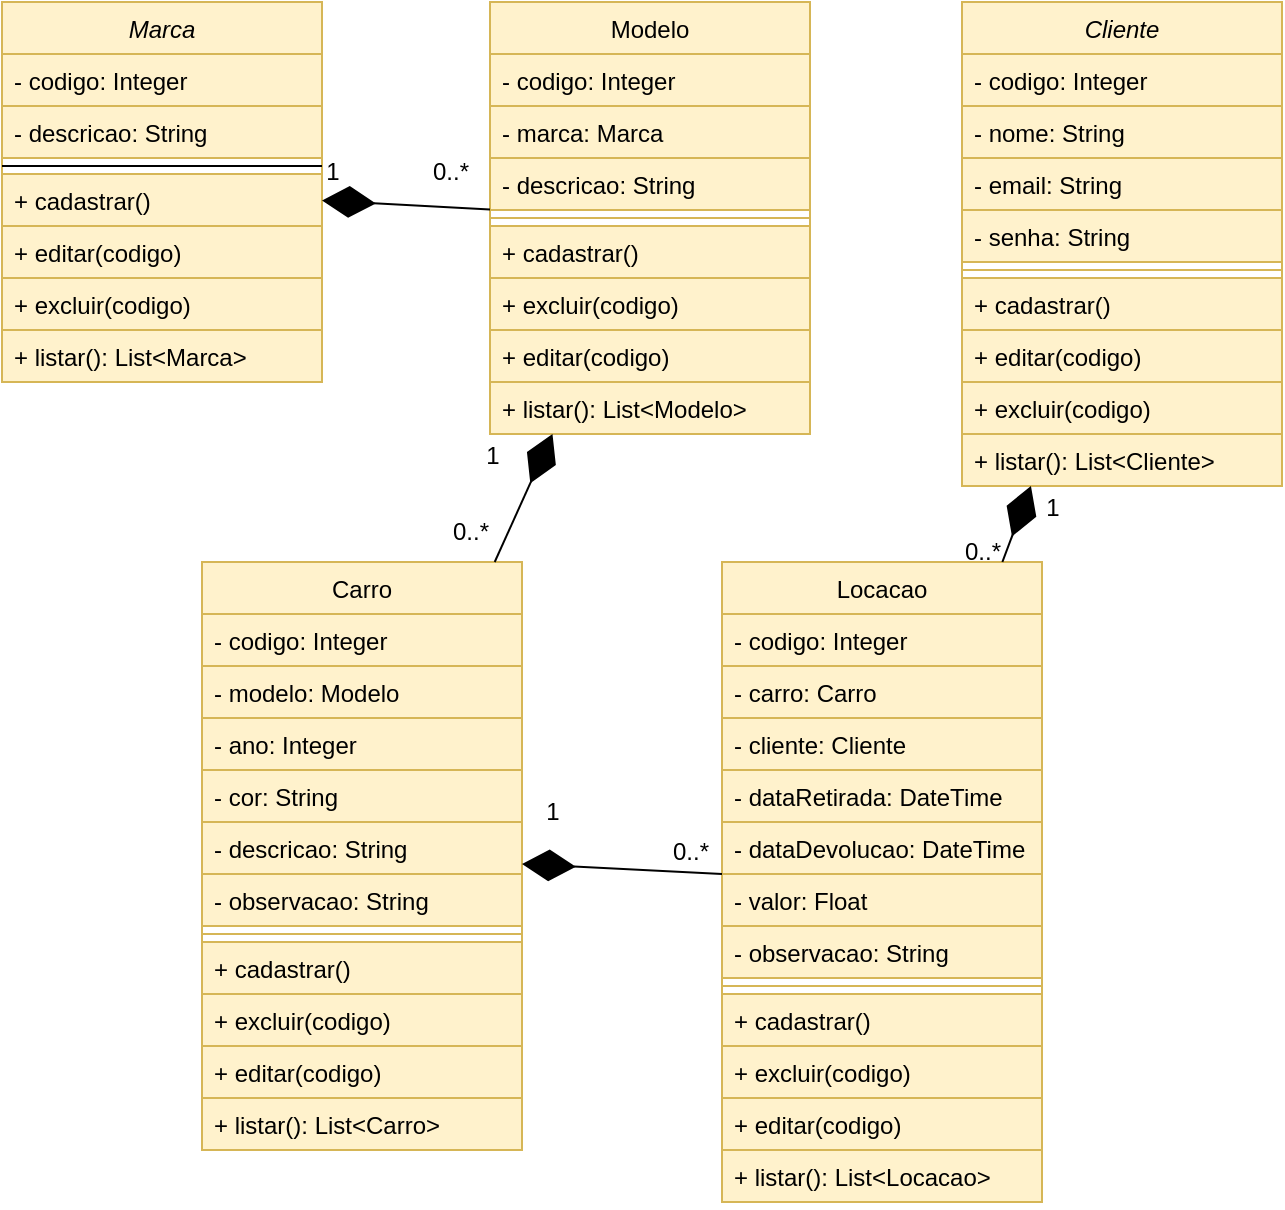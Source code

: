 <mxfile version="24.2.1" type="device">
  <diagram id="C5RBs43oDa-KdzZeNtuy" name="Page-1">
    <mxGraphModel dx="1298" dy="748" grid="1" gridSize="10" guides="1" tooltips="1" connect="1" arrows="1" fold="1" page="1" pageScale="1" pageWidth="827" pageHeight="1169" math="0" shadow="0">
      <root>
        <mxCell id="WIyWlLk6GJQsqaUBKTNV-0" />
        <mxCell id="WIyWlLk6GJQsqaUBKTNV-1" parent="WIyWlLk6GJQsqaUBKTNV-0" />
        <mxCell id="zkfFHV4jXpPFQw0GAbJ--0" value="Marca" style="swimlane;fontStyle=2;align=center;verticalAlign=top;childLayout=stackLayout;horizontal=1;startSize=26;horizontalStack=0;resizeParent=1;resizeLast=0;collapsible=1;marginBottom=0;rounded=0;shadow=0;strokeWidth=1;fillColor=#fff2cc;strokeColor=#d6b656;" parent="WIyWlLk6GJQsqaUBKTNV-1" vertex="1">
          <mxGeometry x="90" y="40" width="160" height="190" as="geometry">
            <mxRectangle x="230" y="140" width="160" height="26" as="alternateBounds" />
          </mxGeometry>
        </mxCell>
        <mxCell id="zkfFHV4jXpPFQw0GAbJ--1" value="- codigo: Integer " style="text;align=left;verticalAlign=top;spacingLeft=4;spacingRight=4;overflow=hidden;rotatable=0;points=[[0,0.5],[1,0.5]];portConstraint=eastwest;fillColor=#fff2cc;strokeColor=#d6b656;" parent="zkfFHV4jXpPFQw0GAbJ--0" vertex="1">
          <mxGeometry y="26" width="160" height="26" as="geometry" />
        </mxCell>
        <mxCell id="zkfFHV4jXpPFQw0GAbJ--2" value="- descricao: String" style="text;align=left;verticalAlign=top;spacingLeft=4;spacingRight=4;overflow=hidden;rotatable=0;points=[[0,0.5],[1,0.5]];portConstraint=eastwest;rounded=0;shadow=0;html=0;fillColor=#fff2cc;strokeColor=#d6b656;" parent="zkfFHV4jXpPFQw0GAbJ--0" vertex="1">
          <mxGeometry y="52" width="160" height="26" as="geometry" />
        </mxCell>
        <mxCell id="zkfFHV4jXpPFQw0GAbJ--4" value="" style="line;html=1;strokeWidth=1;align=left;verticalAlign=middle;spacingTop=-1;spacingLeft=3;spacingRight=3;rotatable=0;labelPosition=right;points=[];portConstraint=eastwest;" parent="zkfFHV4jXpPFQw0GAbJ--0" vertex="1">
          <mxGeometry y="78" width="160" height="8" as="geometry" />
        </mxCell>
        <mxCell id="zkfFHV4jXpPFQw0GAbJ--5" value="+ cadastrar()&#xa;" style="text;align=left;verticalAlign=top;spacingLeft=4;spacingRight=4;overflow=hidden;rotatable=0;points=[[0,0.5],[1,0.5]];portConstraint=eastwest;fillColor=#fff2cc;strokeColor=#d6b656;" parent="zkfFHV4jXpPFQw0GAbJ--0" vertex="1">
          <mxGeometry y="86" width="160" height="26" as="geometry" />
        </mxCell>
        <mxCell id="iDM2VUAS1VkdenT-Fgnp-1" value="+ editar(codigo)&#xa;" style="text;align=left;verticalAlign=top;spacingLeft=4;spacingRight=4;overflow=hidden;rotatable=0;points=[[0,0.5],[1,0.5]];portConstraint=eastwest;fillColor=#fff2cc;strokeColor=#d6b656;" vertex="1" parent="zkfFHV4jXpPFQw0GAbJ--0">
          <mxGeometry y="112" width="160" height="26" as="geometry" />
        </mxCell>
        <mxCell id="iDM2VUAS1VkdenT-Fgnp-2" value="+ excluir(codigo)&#xa;" style="text;align=left;verticalAlign=top;spacingLeft=4;spacingRight=4;overflow=hidden;rotatable=0;points=[[0,0.5],[1,0.5]];portConstraint=eastwest;fillColor=#fff2cc;strokeColor=#d6b656;" vertex="1" parent="zkfFHV4jXpPFQw0GAbJ--0">
          <mxGeometry y="138" width="160" height="26" as="geometry" />
        </mxCell>
        <mxCell id="iDM2VUAS1VkdenT-Fgnp-4" value="+ listar(): List&lt;Marca&gt;&#xa;" style="text;align=left;verticalAlign=top;spacingLeft=4;spacingRight=4;overflow=hidden;rotatable=0;points=[[0,0.5],[1,0.5]];portConstraint=eastwest;fillColor=#fff2cc;strokeColor=#d6b656;" vertex="1" parent="zkfFHV4jXpPFQw0GAbJ--0">
          <mxGeometry y="164" width="160" height="26" as="geometry" />
        </mxCell>
        <mxCell id="zkfFHV4jXpPFQw0GAbJ--17" value="Modelo" style="swimlane;fontStyle=0;align=center;verticalAlign=top;childLayout=stackLayout;horizontal=1;startSize=26;horizontalStack=0;resizeParent=1;resizeLast=0;collapsible=1;marginBottom=0;rounded=0;shadow=0;strokeWidth=1;fillColor=#fff2cc;strokeColor=#d6b656;" parent="WIyWlLk6GJQsqaUBKTNV-1" vertex="1">
          <mxGeometry x="334" y="40" width="160" height="216" as="geometry">
            <mxRectangle x="550" y="140" width="160" height="26" as="alternateBounds" />
          </mxGeometry>
        </mxCell>
        <mxCell id="zkfFHV4jXpPFQw0GAbJ--18" value="- codigo: Integer" style="text;align=left;verticalAlign=top;spacingLeft=4;spacingRight=4;overflow=hidden;rotatable=0;points=[[0,0.5],[1,0.5]];portConstraint=eastwest;fillColor=#fff2cc;strokeColor=#d6b656;" parent="zkfFHV4jXpPFQw0GAbJ--17" vertex="1">
          <mxGeometry y="26" width="160" height="26" as="geometry" />
        </mxCell>
        <mxCell id="zkfFHV4jXpPFQw0GAbJ--19" value="- marca: Marca" style="text;align=left;verticalAlign=top;spacingLeft=4;spacingRight=4;overflow=hidden;rotatable=0;points=[[0,0.5],[1,0.5]];portConstraint=eastwest;rounded=0;shadow=0;html=0;fillColor=#fff2cc;strokeColor=#d6b656;" parent="zkfFHV4jXpPFQw0GAbJ--17" vertex="1">
          <mxGeometry y="52" width="160" height="26" as="geometry" />
        </mxCell>
        <mxCell id="zkfFHV4jXpPFQw0GAbJ--20" value="- descricao: String" style="text;align=left;verticalAlign=top;spacingLeft=4;spacingRight=4;overflow=hidden;rotatable=0;points=[[0,0.5],[1,0.5]];portConstraint=eastwest;rounded=0;shadow=0;html=0;fillColor=#fff2cc;strokeColor=#d6b656;" parent="zkfFHV4jXpPFQw0GAbJ--17" vertex="1">
          <mxGeometry y="78" width="160" height="26" as="geometry" />
        </mxCell>
        <mxCell id="zkfFHV4jXpPFQw0GAbJ--23" value="" style="line;html=1;strokeWidth=1;align=left;verticalAlign=middle;spacingTop=-1;spacingLeft=3;spacingRight=3;rotatable=0;labelPosition=right;points=[];portConstraint=eastwest;fillColor=#fff2cc;strokeColor=#d6b656;" parent="zkfFHV4jXpPFQw0GAbJ--17" vertex="1">
          <mxGeometry y="104" width="160" height="8" as="geometry" />
        </mxCell>
        <mxCell id="iDM2VUAS1VkdenT-Fgnp-6" value="+ cadastrar()&#xa;" style="text;align=left;verticalAlign=top;spacingLeft=4;spacingRight=4;overflow=hidden;rotatable=0;points=[[0,0.5],[1,0.5]];portConstraint=eastwest;fillColor=#fff2cc;strokeColor=#d6b656;" vertex="1" parent="zkfFHV4jXpPFQw0GAbJ--17">
          <mxGeometry y="112" width="160" height="26" as="geometry" />
        </mxCell>
        <mxCell id="iDM2VUAS1VkdenT-Fgnp-8" value="+ excluir(codigo)&#xa;" style="text;align=left;verticalAlign=top;spacingLeft=4;spacingRight=4;overflow=hidden;rotatable=0;points=[[0,0.5],[1,0.5]];portConstraint=eastwest;fillColor=#fff2cc;strokeColor=#d6b656;" vertex="1" parent="zkfFHV4jXpPFQw0GAbJ--17">
          <mxGeometry y="138" width="160" height="26" as="geometry" />
        </mxCell>
        <mxCell id="iDM2VUAS1VkdenT-Fgnp-7" value="+ editar(codigo)&#xa;" style="text;align=left;verticalAlign=top;spacingLeft=4;spacingRight=4;overflow=hidden;rotatable=0;points=[[0,0.5],[1,0.5]];portConstraint=eastwest;fillColor=#fff2cc;strokeColor=#d6b656;" vertex="1" parent="zkfFHV4jXpPFQw0GAbJ--17">
          <mxGeometry y="164" width="160" height="26" as="geometry" />
        </mxCell>
        <mxCell id="iDM2VUAS1VkdenT-Fgnp-9" value="+ listar(): List&lt;Modelo&gt;&#xa;" style="text;align=left;verticalAlign=top;spacingLeft=4;spacingRight=4;overflow=hidden;rotatable=0;points=[[0,0.5],[1,0.5]];portConstraint=eastwest;fillColor=#fff2cc;strokeColor=#d6b656;" vertex="1" parent="zkfFHV4jXpPFQw0GAbJ--17">
          <mxGeometry y="190" width="160" height="26" as="geometry" />
        </mxCell>
        <mxCell id="iDM2VUAS1VkdenT-Fgnp-3" value="" style="endArrow=diamondThin;endFill=1;endSize=24;html=1;rounded=0;fillColor=#fff2cc;strokeColor=#000000;" edge="1" parent="WIyWlLk6GJQsqaUBKTNV-1" source="zkfFHV4jXpPFQw0GAbJ--17" target="zkfFHV4jXpPFQw0GAbJ--0">
          <mxGeometry width="160" relative="1" as="geometry">
            <mxPoint x="180" y="334" as="sourcePoint" />
            <mxPoint x="180" y="230" as="targetPoint" />
          </mxGeometry>
        </mxCell>
        <mxCell id="iDM2VUAS1VkdenT-Fgnp-10" value="Carro" style="swimlane;fontStyle=0;align=center;verticalAlign=top;childLayout=stackLayout;horizontal=1;startSize=26;horizontalStack=0;resizeParent=1;resizeLast=0;collapsible=1;marginBottom=0;rounded=0;shadow=0;strokeWidth=1;fillColor=#fff2cc;strokeColor=#d6b656;" vertex="1" parent="WIyWlLk6GJQsqaUBKTNV-1">
          <mxGeometry x="190" y="320" width="160" height="294" as="geometry">
            <mxRectangle x="550" y="140" width="160" height="26" as="alternateBounds" />
          </mxGeometry>
        </mxCell>
        <mxCell id="iDM2VUAS1VkdenT-Fgnp-11" value="- codigo: Integer" style="text;align=left;verticalAlign=top;spacingLeft=4;spacingRight=4;overflow=hidden;rotatable=0;points=[[0,0.5],[1,0.5]];portConstraint=eastwest;fillColor=#fff2cc;strokeColor=#d6b656;" vertex="1" parent="iDM2VUAS1VkdenT-Fgnp-10">
          <mxGeometry y="26" width="160" height="26" as="geometry" />
        </mxCell>
        <mxCell id="iDM2VUAS1VkdenT-Fgnp-12" value="- modelo: Modelo" style="text;align=left;verticalAlign=top;spacingLeft=4;spacingRight=4;overflow=hidden;rotatable=0;points=[[0,0.5],[1,0.5]];portConstraint=eastwest;rounded=0;shadow=0;html=0;fillColor=#fff2cc;strokeColor=#d6b656;" vertex="1" parent="iDM2VUAS1VkdenT-Fgnp-10">
          <mxGeometry y="52" width="160" height="26" as="geometry" />
        </mxCell>
        <mxCell id="iDM2VUAS1VkdenT-Fgnp-13" value="- ano: Integer" style="text;align=left;verticalAlign=top;spacingLeft=4;spacingRight=4;overflow=hidden;rotatable=0;points=[[0,0.5],[1,0.5]];portConstraint=eastwest;rounded=0;shadow=0;html=0;fillColor=#fff2cc;strokeColor=#d6b656;" vertex="1" parent="iDM2VUAS1VkdenT-Fgnp-10">
          <mxGeometry y="78" width="160" height="26" as="geometry" />
        </mxCell>
        <mxCell id="iDM2VUAS1VkdenT-Fgnp-20" value="- cor: String" style="text;align=left;verticalAlign=top;spacingLeft=4;spacingRight=4;overflow=hidden;rotatable=0;points=[[0,0.5],[1,0.5]];portConstraint=eastwest;rounded=0;shadow=0;html=0;fillColor=#fff2cc;strokeColor=#d6b656;" vertex="1" parent="iDM2VUAS1VkdenT-Fgnp-10">
          <mxGeometry y="104" width="160" height="26" as="geometry" />
        </mxCell>
        <mxCell id="iDM2VUAS1VkdenT-Fgnp-21" value="- descricao: String" style="text;align=left;verticalAlign=top;spacingLeft=4;spacingRight=4;overflow=hidden;rotatable=0;points=[[0,0.5],[1,0.5]];portConstraint=eastwest;rounded=0;shadow=0;html=0;fillColor=#fff2cc;strokeColor=#d6b656;" vertex="1" parent="iDM2VUAS1VkdenT-Fgnp-10">
          <mxGeometry y="130" width="160" height="26" as="geometry" />
        </mxCell>
        <mxCell id="iDM2VUAS1VkdenT-Fgnp-22" value="- observacao: String" style="text;align=left;verticalAlign=top;spacingLeft=4;spacingRight=4;overflow=hidden;rotatable=0;points=[[0,0.5],[1,0.5]];portConstraint=eastwest;rounded=0;shadow=0;html=0;fillColor=#fff2cc;strokeColor=#d6b656;" vertex="1" parent="iDM2VUAS1VkdenT-Fgnp-10">
          <mxGeometry y="156" width="160" height="26" as="geometry" />
        </mxCell>
        <mxCell id="iDM2VUAS1VkdenT-Fgnp-14" value="" style="line;html=1;strokeWidth=1;align=left;verticalAlign=middle;spacingTop=-1;spacingLeft=3;spacingRight=3;rotatable=0;labelPosition=right;points=[];portConstraint=eastwest;fillColor=#fff2cc;strokeColor=#d6b656;" vertex="1" parent="iDM2VUAS1VkdenT-Fgnp-10">
          <mxGeometry y="182" width="160" height="8" as="geometry" />
        </mxCell>
        <mxCell id="iDM2VUAS1VkdenT-Fgnp-15" value="+ cadastrar()&#xa;" style="text;align=left;verticalAlign=top;spacingLeft=4;spacingRight=4;overflow=hidden;rotatable=0;points=[[0,0.5],[1,0.5]];portConstraint=eastwest;fillColor=#fff2cc;strokeColor=#d6b656;" vertex="1" parent="iDM2VUAS1VkdenT-Fgnp-10">
          <mxGeometry y="190" width="160" height="26" as="geometry" />
        </mxCell>
        <mxCell id="iDM2VUAS1VkdenT-Fgnp-16" value="+ excluir(codigo)&#xa;" style="text;align=left;verticalAlign=top;spacingLeft=4;spacingRight=4;overflow=hidden;rotatable=0;points=[[0,0.5],[1,0.5]];portConstraint=eastwest;fillColor=#fff2cc;strokeColor=#d6b656;" vertex="1" parent="iDM2VUAS1VkdenT-Fgnp-10">
          <mxGeometry y="216" width="160" height="26" as="geometry" />
        </mxCell>
        <mxCell id="iDM2VUAS1VkdenT-Fgnp-17" value="+ editar(codigo)&#xa;" style="text;align=left;verticalAlign=top;spacingLeft=4;spacingRight=4;overflow=hidden;rotatable=0;points=[[0,0.5],[1,0.5]];portConstraint=eastwest;fillColor=#fff2cc;strokeColor=#d6b656;" vertex="1" parent="iDM2VUAS1VkdenT-Fgnp-10">
          <mxGeometry y="242" width="160" height="26" as="geometry" />
        </mxCell>
        <mxCell id="iDM2VUAS1VkdenT-Fgnp-18" value="+ listar(): List&lt;Carro&gt;&#xa;" style="text;align=left;verticalAlign=top;spacingLeft=4;spacingRight=4;overflow=hidden;rotatable=0;points=[[0,0.5],[1,0.5]];portConstraint=eastwest;fillColor=#fff2cc;strokeColor=#d6b656;" vertex="1" parent="iDM2VUAS1VkdenT-Fgnp-10">
          <mxGeometry y="268" width="160" height="26" as="geometry" />
        </mxCell>
        <mxCell id="iDM2VUAS1VkdenT-Fgnp-19" value="" style="endArrow=diamondThin;endFill=1;endSize=24;html=1;rounded=0;fillColor=#fff2cc;strokeColor=#000000;" edge="1" parent="WIyWlLk6GJQsqaUBKTNV-1" source="iDM2VUAS1VkdenT-Fgnp-10" target="zkfFHV4jXpPFQw0GAbJ--17">
          <mxGeometry width="160" relative="1" as="geometry">
            <mxPoint x="300" y="410" as="sourcePoint" />
            <mxPoint x="300" y="340" as="targetPoint" />
          </mxGeometry>
        </mxCell>
        <mxCell id="iDM2VUAS1VkdenT-Fgnp-23" value="Cliente" style="swimlane;fontStyle=2;align=center;verticalAlign=top;childLayout=stackLayout;horizontal=1;startSize=26;horizontalStack=0;resizeParent=1;resizeLast=0;collapsible=1;marginBottom=0;rounded=0;shadow=0;strokeWidth=1;fillColor=#fff2cc;strokeColor=#d6b656;" vertex="1" parent="WIyWlLk6GJQsqaUBKTNV-1">
          <mxGeometry x="570" y="40" width="160" height="242" as="geometry">
            <mxRectangle x="230" y="140" width="160" height="26" as="alternateBounds" />
          </mxGeometry>
        </mxCell>
        <mxCell id="iDM2VUAS1VkdenT-Fgnp-24" value="- codigo: Integer " style="text;align=left;verticalAlign=top;spacingLeft=4;spacingRight=4;overflow=hidden;rotatable=0;points=[[0,0.5],[1,0.5]];portConstraint=eastwest;fillColor=#fff2cc;strokeColor=#d6b656;" vertex="1" parent="iDM2VUAS1VkdenT-Fgnp-23">
          <mxGeometry y="26" width="160" height="26" as="geometry" />
        </mxCell>
        <mxCell id="iDM2VUAS1VkdenT-Fgnp-25" value="- nome: String" style="text;align=left;verticalAlign=top;spacingLeft=4;spacingRight=4;overflow=hidden;rotatable=0;points=[[0,0.5],[1,0.5]];portConstraint=eastwest;rounded=0;shadow=0;html=0;fillColor=#fff2cc;strokeColor=#d6b656;" vertex="1" parent="iDM2VUAS1VkdenT-Fgnp-23">
          <mxGeometry y="52" width="160" height="26" as="geometry" />
        </mxCell>
        <mxCell id="iDM2VUAS1VkdenT-Fgnp-31" value="- email: String" style="text;align=left;verticalAlign=top;spacingLeft=4;spacingRight=4;overflow=hidden;rotatable=0;points=[[0,0.5],[1,0.5]];portConstraint=eastwest;rounded=0;shadow=0;html=0;fillColor=#fff2cc;strokeColor=#d6b656;" vertex="1" parent="iDM2VUAS1VkdenT-Fgnp-23">
          <mxGeometry y="78" width="160" height="26" as="geometry" />
        </mxCell>
        <mxCell id="iDM2VUAS1VkdenT-Fgnp-32" value="- senha: String" style="text;align=left;verticalAlign=top;spacingLeft=4;spacingRight=4;overflow=hidden;rotatable=0;points=[[0,0.5],[1,0.5]];portConstraint=eastwest;rounded=0;shadow=0;html=0;fillColor=#fff2cc;strokeColor=#d6b656;" vertex="1" parent="iDM2VUAS1VkdenT-Fgnp-23">
          <mxGeometry y="104" width="160" height="26" as="geometry" />
        </mxCell>
        <mxCell id="iDM2VUAS1VkdenT-Fgnp-26" value="" style="line;html=1;strokeWidth=1;align=left;verticalAlign=middle;spacingTop=-1;spacingLeft=3;spacingRight=3;rotatable=0;labelPosition=right;points=[];portConstraint=eastwest;fillColor=#fff2cc;strokeColor=#d6b656;" vertex="1" parent="iDM2VUAS1VkdenT-Fgnp-23">
          <mxGeometry y="130" width="160" height="8" as="geometry" />
        </mxCell>
        <mxCell id="iDM2VUAS1VkdenT-Fgnp-27" value="+ cadastrar()&#xa;" style="text;align=left;verticalAlign=top;spacingLeft=4;spacingRight=4;overflow=hidden;rotatable=0;points=[[0,0.5],[1,0.5]];portConstraint=eastwest;fillColor=#fff2cc;strokeColor=#d6b656;" vertex="1" parent="iDM2VUAS1VkdenT-Fgnp-23">
          <mxGeometry y="138" width="160" height="26" as="geometry" />
        </mxCell>
        <mxCell id="iDM2VUAS1VkdenT-Fgnp-28" value="+ editar(codigo)&#xa;" style="text;align=left;verticalAlign=top;spacingLeft=4;spacingRight=4;overflow=hidden;rotatable=0;points=[[0,0.5],[1,0.5]];portConstraint=eastwest;fillColor=#fff2cc;strokeColor=#d6b656;" vertex="1" parent="iDM2VUAS1VkdenT-Fgnp-23">
          <mxGeometry y="164" width="160" height="26" as="geometry" />
        </mxCell>
        <mxCell id="iDM2VUAS1VkdenT-Fgnp-29" value="+ excluir(codigo)&#xa;" style="text;align=left;verticalAlign=top;spacingLeft=4;spacingRight=4;overflow=hidden;rotatable=0;points=[[0,0.5],[1,0.5]];portConstraint=eastwest;fillColor=#fff2cc;strokeColor=#d6b656;" vertex="1" parent="iDM2VUAS1VkdenT-Fgnp-23">
          <mxGeometry y="190" width="160" height="26" as="geometry" />
        </mxCell>
        <mxCell id="iDM2VUAS1VkdenT-Fgnp-30" value="+ listar(): List&lt;Cliente&gt;&#xa;" style="text;align=left;verticalAlign=top;spacingLeft=4;spacingRight=4;overflow=hidden;rotatable=0;points=[[0,0.5],[1,0.5]];portConstraint=eastwest;fillColor=#fff2cc;strokeColor=#d6b656;" vertex="1" parent="iDM2VUAS1VkdenT-Fgnp-23">
          <mxGeometry y="216" width="160" height="26" as="geometry" />
        </mxCell>
        <mxCell id="iDM2VUAS1VkdenT-Fgnp-33" value="Locacao" style="swimlane;fontStyle=0;align=center;verticalAlign=top;childLayout=stackLayout;horizontal=1;startSize=26;horizontalStack=0;resizeParent=1;resizeLast=0;collapsible=1;marginBottom=0;rounded=0;shadow=0;strokeWidth=1;fillColor=#fff2cc;strokeColor=#d6b656;" vertex="1" parent="WIyWlLk6GJQsqaUBKTNV-1">
          <mxGeometry x="450" y="320" width="160" height="320" as="geometry">
            <mxRectangle x="550" y="140" width="160" height="26" as="alternateBounds" />
          </mxGeometry>
        </mxCell>
        <mxCell id="iDM2VUAS1VkdenT-Fgnp-34" value="- codigo: Integer" style="text;align=left;verticalAlign=top;spacingLeft=4;spacingRight=4;overflow=hidden;rotatable=0;points=[[0,0.5],[1,0.5]];portConstraint=eastwest;fillColor=#fff2cc;strokeColor=#d6b656;" vertex="1" parent="iDM2VUAS1VkdenT-Fgnp-33">
          <mxGeometry y="26" width="160" height="26" as="geometry" />
        </mxCell>
        <mxCell id="iDM2VUAS1VkdenT-Fgnp-35" value="- carro: Carro" style="text;align=left;verticalAlign=top;spacingLeft=4;spacingRight=4;overflow=hidden;rotatable=0;points=[[0,0.5],[1,0.5]];portConstraint=eastwest;rounded=0;shadow=0;html=0;fillColor=#fff2cc;strokeColor=#d6b656;" vertex="1" parent="iDM2VUAS1VkdenT-Fgnp-33">
          <mxGeometry y="52" width="160" height="26" as="geometry" />
        </mxCell>
        <mxCell id="iDM2VUAS1VkdenT-Fgnp-36" value="- cliente: Cliente" style="text;align=left;verticalAlign=top;spacingLeft=4;spacingRight=4;overflow=hidden;rotatable=0;points=[[0,0.5],[1,0.5]];portConstraint=eastwest;rounded=0;shadow=0;html=0;fillColor=#fff2cc;strokeColor=#d6b656;" vertex="1" parent="iDM2VUAS1VkdenT-Fgnp-33">
          <mxGeometry y="78" width="160" height="26" as="geometry" />
        </mxCell>
        <mxCell id="iDM2VUAS1VkdenT-Fgnp-37" value="- dataRetirada: DateTime" style="text;align=left;verticalAlign=top;spacingLeft=4;spacingRight=4;overflow=hidden;rotatable=0;points=[[0,0.5],[1,0.5]];portConstraint=eastwest;rounded=0;shadow=0;html=0;fillColor=#fff2cc;strokeColor=#d6b656;" vertex="1" parent="iDM2VUAS1VkdenT-Fgnp-33">
          <mxGeometry y="104" width="160" height="26" as="geometry" />
        </mxCell>
        <mxCell id="iDM2VUAS1VkdenT-Fgnp-38" value="- dataDevolucao: DateTime" style="text;align=left;verticalAlign=top;spacingLeft=4;spacingRight=4;overflow=hidden;rotatable=0;points=[[0,0.5],[1,0.5]];portConstraint=eastwest;rounded=0;shadow=0;html=0;fillColor=#fff2cc;strokeColor=#d6b656;" vertex="1" parent="iDM2VUAS1VkdenT-Fgnp-33">
          <mxGeometry y="130" width="160" height="26" as="geometry" />
        </mxCell>
        <mxCell id="iDM2VUAS1VkdenT-Fgnp-39" value="- valor: Float" style="text;align=left;verticalAlign=top;spacingLeft=4;spacingRight=4;overflow=hidden;rotatable=0;points=[[0,0.5],[1,0.5]];portConstraint=eastwest;rounded=0;shadow=0;html=0;fillColor=#fff2cc;strokeColor=#d6b656;" vertex="1" parent="iDM2VUAS1VkdenT-Fgnp-33">
          <mxGeometry y="156" width="160" height="26" as="geometry" />
        </mxCell>
        <mxCell id="iDM2VUAS1VkdenT-Fgnp-48" value="- observacao: String" style="text;align=left;verticalAlign=top;spacingLeft=4;spacingRight=4;overflow=hidden;rotatable=0;points=[[0,0.5],[1,0.5]];portConstraint=eastwest;rounded=0;shadow=0;html=0;fillColor=#fff2cc;strokeColor=#d6b656;" vertex="1" parent="iDM2VUAS1VkdenT-Fgnp-33">
          <mxGeometry y="182" width="160" height="26" as="geometry" />
        </mxCell>
        <mxCell id="iDM2VUAS1VkdenT-Fgnp-40" value="" style="line;html=1;strokeWidth=1;align=left;verticalAlign=middle;spacingTop=-1;spacingLeft=3;spacingRight=3;rotatable=0;labelPosition=right;points=[];portConstraint=eastwest;fillColor=#fff2cc;strokeColor=#d6b656;" vertex="1" parent="iDM2VUAS1VkdenT-Fgnp-33">
          <mxGeometry y="208" width="160" height="8" as="geometry" />
        </mxCell>
        <mxCell id="iDM2VUAS1VkdenT-Fgnp-41" value="+ cadastrar()&#xa;" style="text;align=left;verticalAlign=top;spacingLeft=4;spacingRight=4;overflow=hidden;rotatable=0;points=[[0,0.5],[1,0.5]];portConstraint=eastwest;fillColor=#fff2cc;strokeColor=#d6b656;" vertex="1" parent="iDM2VUAS1VkdenT-Fgnp-33">
          <mxGeometry y="216" width="160" height="26" as="geometry" />
        </mxCell>
        <mxCell id="iDM2VUAS1VkdenT-Fgnp-42" value="+ excluir(codigo)&#xa;" style="text;align=left;verticalAlign=top;spacingLeft=4;spacingRight=4;overflow=hidden;rotatable=0;points=[[0,0.5],[1,0.5]];portConstraint=eastwest;fillColor=#fff2cc;strokeColor=#d6b656;" vertex="1" parent="iDM2VUAS1VkdenT-Fgnp-33">
          <mxGeometry y="242" width="160" height="26" as="geometry" />
        </mxCell>
        <mxCell id="iDM2VUAS1VkdenT-Fgnp-43" value="+ editar(codigo)&#xa;" style="text;align=left;verticalAlign=top;spacingLeft=4;spacingRight=4;overflow=hidden;rotatable=0;points=[[0,0.5],[1,0.5]];portConstraint=eastwest;fillColor=#fff2cc;strokeColor=#d6b656;" vertex="1" parent="iDM2VUAS1VkdenT-Fgnp-33">
          <mxGeometry y="268" width="160" height="26" as="geometry" />
        </mxCell>
        <mxCell id="iDM2VUAS1VkdenT-Fgnp-44" value="+ listar(): List&lt;Locacao&gt;&#xa;" style="text;align=left;verticalAlign=top;spacingLeft=4;spacingRight=4;overflow=hidden;rotatable=0;points=[[0,0.5],[1,0.5]];portConstraint=eastwest;fillColor=#fff2cc;strokeColor=#d6b656;" vertex="1" parent="iDM2VUAS1VkdenT-Fgnp-33">
          <mxGeometry y="294" width="160" height="26" as="geometry" />
        </mxCell>
        <mxCell id="iDM2VUAS1VkdenT-Fgnp-46" value="" style="endArrow=diamondThin;endFill=1;endSize=24;html=1;rounded=0;fillColor=#fff2cc;strokeColor=#000000;" edge="1" parent="WIyWlLk6GJQsqaUBKTNV-1" source="iDM2VUAS1VkdenT-Fgnp-33">
          <mxGeometry width="160" relative="1" as="geometry">
            <mxPoint x="346" y="330" as="sourcePoint" />
            <mxPoint x="350" y="471" as="targetPoint" />
          </mxGeometry>
        </mxCell>
        <mxCell id="iDM2VUAS1VkdenT-Fgnp-47" value="" style="endArrow=diamondThin;endFill=1;endSize=24;html=1;rounded=0;fillColor=#fff2cc;strokeColor=#000000;" edge="1" parent="WIyWlLk6GJQsqaUBKTNV-1" source="iDM2VUAS1VkdenT-Fgnp-33" target="iDM2VUAS1VkdenT-Fgnp-23">
          <mxGeometry width="160" relative="1" as="geometry">
            <mxPoint x="740" y="400" as="sourcePoint" />
            <mxPoint x="640" y="400" as="targetPoint" />
          </mxGeometry>
        </mxCell>
        <mxCell id="iDM2VUAS1VkdenT-Fgnp-49" value="1" style="text;html=1;align=center;verticalAlign=middle;resizable=0;points=[];autosize=1;strokeColor=none;fillColor=none;" vertex="1" parent="WIyWlLk6GJQsqaUBKTNV-1">
          <mxGeometry x="600" y="278" width="30" height="30" as="geometry" />
        </mxCell>
        <mxCell id="iDM2VUAS1VkdenT-Fgnp-50" value="0..*" style="text;html=1;align=center;verticalAlign=middle;resizable=0;points=[];autosize=1;strokeColor=none;fillColor=none;" vertex="1" parent="WIyWlLk6GJQsqaUBKTNV-1">
          <mxGeometry x="560" y="300" width="40" height="30" as="geometry" />
        </mxCell>
        <mxCell id="iDM2VUAS1VkdenT-Fgnp-51" value="1" style="text;html=1;align=center;verticalAlign=middle;resizable=0;points=[];autosize=1;strokeColor=none;fillColor=none;" vertex="1" parent="WIyWlLk6GJQsqaUBKTNV-1">
          <mxGeometry x="240" y="110" width="30" height="30" as="geometry" />
        </mxCell>
        <mxCell id="iDM2VUAS1VkdenT-Fgnp-52" value="0..*" style="text;html=1;align=center;verticalAlign=middle;resizable=0;points=[];autosize=1;strokeColor=none;fillColor=none;" vertex="1" parent="WIyWlLk6GJQsqaUBKTNV-1">
          <mxGeometry x="294" y="110" width="40" height="30" as="geometry" />
        </mxCell>
        <mxCell id="iDM2VUAS1VkdenT-Fgnp-53" value="1" style="text;html=1;align=center;verticalAlign=middle;resizable=0;points=[];autosize=1;strokeColor=none;fillColor=none;" vertex="1" parent="WIyWlLk6GJQsqaUBKTNV-1">
          <mxGeometry x="320" y="252" width="30" height="30" as="geometry" />
        </mxCell>
        <mxCell id="iDM2VUAS1VkdenT-Fgnp-54" value="0..*" style="text;html=1;align=center;verticalAlign=middle;resizable=0;points=[];autosize=1;strokeColor=none;fillColor=none;" vertex="1" parent="WIyWlLk6GJQsqaUBKTNV-1">
          <mxGeometry x="304" y="290" width="40" height="30" as="geometry" />
        </mxCell>
        <mxCell id="iDM2VUAS1VkdenT-Fgnp-55" value="0..*" style="text;html=1;align=center;verticalAlign=middle;resizable=0;points=[];autosize=1;strokeColor=none;fillColor=none;" vertex="1" parent="WIyWlLk6GJQsqaUBKTNV-1">
          <mxGeometry x="414" y="450" width="40" height="30" as="geometry" />
        </mxCell>
        <mxCell id="iDM2VUAS1VkdenT-Fgnp-56" value="1" style="text;html=1;align=center;verticalAlign=middle;resizable=0;points=[];autosize=1;strokeColor=none;fillColor=none;" vertex="1" parent="WIyWlLk6GJQsqaUBKTNV-1">
          <mxGeometry x="350" y="430" width="30" height="30" as="geometry" />
        </mxCell>
      </root>
    </mxGraphModel>
  </diagram>
</mxfile>

